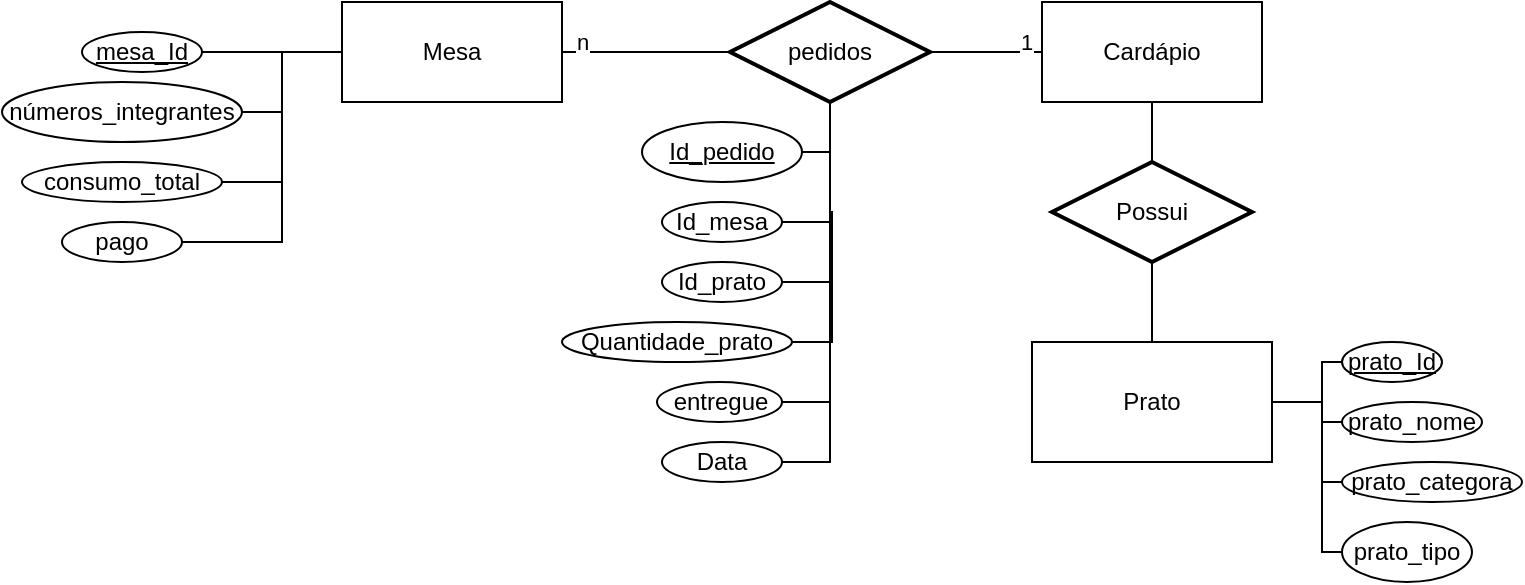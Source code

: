 <mxfile version="21.3.0" type="device">
  <diagram name="Página-1" id="h_PHgGv21Z5UyMHuUWx8">
    <mxGraphModel dx="691" dy="261" grid="1" gridSize="10" guides="1" tooltips="1" connect="1" arrows="1" fold="1" page="1" pageScale="1" pageWidth="827" pageHeight="1169" math="0" shadow="0">
      <root>
        <mxCell id="0" />
        <mxCell id="1" parent="0" />
        <mxCell id="102qRQHP1nMOurah4v3T-1" value="&lt;div&gt;Cardápio&lt;/div&gt;" style="html=1;whiteSpace=wrap;" parent="1" vertex="1">
          <mxGeometry x="530" y="320" width="110" height="50" as="geometry" />
        </mxCell>
        <mxCell id="102qRQHP1nMOurah4v3T-2" value="&lt;div&gt;Mesa&lt;/div&gt;" style="html=1;whiteSpace=wrap;" parent="1" vertex="1">
          <mxGeometry x="180" y="320" width="110" height="50" as="geometry" />
        </mxCell>
        <mxCell id="102qRQHP1nMOurah4v3T-16" value="1" style="edgeStyle=orthogonalEdgeStyle;rounded=0;orthogonalLoop=1;jettySize=auto;html=1;endArrow=none;endFill=0;" parent="1" source="102qRQHP1nMOurah4v3T-14" target="102qRQHP1nMOurah4v3T-1" edge="1">
          <mxGeometry x="0.697" y="5" relative="1" as="geometry">
            <mxPoint as="offset" />
          </mxGeometry>
        </mxCell>
        <mxCell id="102qRQHP1nMOurah4v3T-17" value="n" style="edgeStyle=orthogonalEdgeStyle;rounded=0;orthogonalLoop=1;jettySize=auto;html=1;endArrow=none;endFill=0;" parent="1" source="102qRQHP1nMOurah4v3T-14" target="102qRQHP1nMOurah4v3T-2" edge="1">
          <mxGeometry x="0.762" y="-5" relative="1" as="geometry">
            <mxPoint as="offset" />
          </mxGeometry>
        </mxCell>
        <mxCell id="102qRQHP1nMOurah4v3T-14" value="&lt;div&gt;pedidos&lt;/div&gt;" style="strokeWidth=2;html=1;shape=mxgraph.flowchart.decision;whiteSpace=wrap;" parent="1" vertex="1">
          <mxGeometry x="374" y="320" width="100" height="50" as="geometry" />
        </mxCell>
        <mxCell id="102qRQHP1nMOurah4v3T-19" value="" style="edgeStyle=orthogonalEdgeStyle;rounded=0;orthogonalLoop=1;jettySize=auto;html=1;endArrow=none;endFill=0;" parent="1" source="102qRQHP1nMOurah4v3T-18" target="102qRQHP1nMOurah4v3T-2" edge="1">
          <mxGeometry relative="1" as="geometry" />
        </mxCell>
        <mxCell id="102qRQHP1nMOurah4v3T-18" value="&lt;u&gt;mesa_Id&lt;/u&gt;" style="ellipse;whiteSpace=wrap;html=1;" parent="1" vertex="1">
          <mxGeometry x="50" y="335" width="60" height="20" as="geometry" />
        </mxCell>
        <mxCell id="102qRQHP1nMOurah4v3T-21" value="" style="edgeStyle=orthogonalEdgeStyle;rounded=0;orthogonalLoop=1;jettySize=auto;html=1;endArrow=none;endFill=0;" parent="1" source="102qRQHP1nMOurah4v3T-20" target="102qRQHP1nMOurah4v3T-2" edge="1">
          <mxGeometry relative="1" as="geometry">
            <Array as="points">
              <mxPoint x="150" y="375" />
              <mxPoint x="150" y="345" />
            </Array>
          </mxGeometry>
        </mxCell>
        <mxCell id="102qRQHP1nMOurah4v3T-20" value="números_integrantes" style="ellipse;whiteSpace=wrap;html=1;" parent="1" vertex="1">
          <mxGeometry x="10" y="360" width="120" height="30" as="geometry" />
        </mxCell>
        <mxCell id="102qRQHP1nMOurah4v3T-23" style="edgeStyle=orthogonalEdgeStyle;rounded=0;orthogonalLoop=1;jettySize=auto;html=1;exitX=1;exitY=0.5;exitDx=0;exitDy=0;entryX=0;entryY=0.5;entryDx=0;entryDy=0;endArrow=none;endFill=0;" parent="1" source="102qRQHP1nMOurah4v3T-22" target="102qRQHP1nMOurah4v3T-2" edge="1">
          <mxGeometry relative="1" as="geometry">
            <Array as="points">
              <mxPoint x="150" y="410" />
              <mxPoint x="150" y="345" />
            </Array>
          </mxGeometry>
        </mxCell>
        <mxCell id="102qRQHP1nMOurah4v3T-22" value="consumo_total" style="ellipse;whiteSpace=wrap;html=1;" parent="1" vertex="1">
          <mxGeometry x="20" y="400" width="100" height="20" as="geometry" />
        </mxCell>
        <mxCell id="102qRQHP1nMOurah4v3T-25" style="edgeStyle=orthogonalEdgeStyle;rounded=0;orthogonalLoop=1;jettySize=auto;html=1;exitX=1;exitY=0.5;exitDx=0;exitDy=0;entryX=0;entryY=0.5;entryDx=0;entryDy=0;endArrow=none;endFill=0;" parent="1" source="102qRQHP1nMOurah4v3T-24" target="102qRQHP1nMOurah4v3T-2" edge="1">
          <mxGeometry relative="1" as="geometry">
            <Array as="points">
              <mxPoint x="150" y="440" />
              <mxPoint x="150" y="345" />
            </Array>
          </mxGeometry>
        </mxCell>
        <mxCell id="102qRQHP1nMOurah4v3T-24" value="pago" style="ellipse;whiteSpace=wrap;html=1;" parent="1" vertex="1">
          <mxGeometry x="40" y="430" width="60" height="20" as="geometry" />
        </mxCell>
        <mxCell id="102qRQHP1nMOurah4v3T-29" style="edgeStyle=orthogonalEdgeStyle;rounded=0;orthogonalLoop=1;jettySize=auto;html=1;exitX=1;exitY=0.5;exitDx=0;exitDy=0;entryX=0.5;entryY=1;entryDx=0;entryDy=0;entryPerimeter=0;endArrow=none;endFill=0;" parent="1" source="102qRQHP1nMOurah4v3T-28" target="102qRQHP1nMOurah4v3T-14" edge="1">
          <mxGeometry relative="1" as="geometry" />
        </mxCell>
        <mxCell id="102qRQHP1nMOurah4v3T-28" value="Id_mesa" style="ellipse;whiteSpace=wrap;html=1;" parent="1" vertex="1">
          <mxGeometry x="340" y="420" width="60" height="20" as="geometry" />
        </mxCell>
        <mxCell id="102qRQHP1nMOurah4v3T-31" style="edgeStyle=orthogonalEdgeStyle;rounded=0;orthogonalLoop=1;jettySize=auto;html=1;exitX=1;exitY=0.5;exitDx=0;exitDy=0;entryX=0.5;entryY=1;entryDx=0;entryDy=0;entryPerimeter=0;endArrow=none;endFill=0;" parent="1" source="102qRQHP1nMOurah4v3T-30" target="102qRQHP1nMOurah4v3T-14" edge="1">
          <mxGeometry relative="1" as="geometry" />
        </mxCell>
        <mxCell id="102qRQHP1nMOurah4v3T-30" value="Id_prato" style="ellipse;whiteSpace=wrap;html=1;" parent="1" vertex="1">
          <mxGeometry x="340" y="450" width="60" height="20" as="geometry" />
        </mxCell>
        <mxCell id="102qRQHP1nMOurah4v3T-33" style="edgeStyle=orthogonalEdgeStyle;rounded=0;orthogonalLoop=1;jettySize=auto;html=1;exitX=1;exitY=0.5;exitDx=0;exitDy=0;entryX=0.5;entryY=1;entryDx=0;entryDy=0;entryPerimeter=0;endArrow=none;endFill=0;" parent="1" source="102qRQHP1nMOurah4v3T-32" target="102qRQHP1nMOurah4v3T-14" edge="1">
          <mxGeometry relative="1" as="geometry" />
        </mxCell>
        <mxCell id="102qRQHP1nMOurah4v3T-32" value="Quantidade_prato" style="ellipse;whiteSpace=wrap;html=1;" parent="1" vertex="1">
          <mxGeometry x="290" y="480" width="115" height="20" as="geometry" />
        </mxCell>
        <mxCell id="102qRQHP1nMOurah4v3T-35" style="edgeStyle=orthogonalEdgeStyle;rounded=0;orthogonalLoop=1;jettySize=auto;html=1;exitX=1;exitY=0.5;exitDx=0;exitDy=0;endArrow=none;endFill=0;" parent="1" source="102qRQHP1nMOurah4v3T-34" target="102qRQHP1nMOurah4v3T-14" edge="1">
          <mxGeometry relative="1" as="geometry" />
        </mxCell>
        <mxCell id="102qRQHP1nMOurah4v3T-34" value="entregue" style="ellipse;whiteSpace=wrap;html=1;" parent="1" vertex="1">
          <mxGeometry x="337.5" y="510" width="62.5" height="20" as="geometry" />
        </mxCell>
        <mxCell id="iIE0FXNNd4-0HzEqBqoK-7" value="" style="edgeStyle=orthogonalEdgeStyle;rounded=0;orthogonalLoop=1;jettySize=auto;html=1;endArrow=none;endFill=0;" edge="1" parent="1" source="102qRQHP1nMOurah4v3T-36" target="iIE0FXNNd4-0HzEqBqoK-3">
          <mxGeometry relative="1" as="geometry">
            <Array as="points">
              <mxPoint x="670" y="500" />
              <mxPoint x="670" y="520" />
            </Array>
          </mxGeometry>
        </mxCell>
        <mxCell id="102qRQHP1nMOurah4v3T-36" value="&lt;u&gt;prato_Id&lt;/u&gt;" style="ellipse;whiteSpace=wrap;html=1;" parent="1" vertex="1">
          <mxGeometry x="680" y="490" width="50" height="20" as="geometry" />
        </mxCell>
        <mxCell id="iIE0FXNNd4-0HzEqBqoK-8" value="" style="edgeStyle=orthogonalEdgeStyle;rounded=0;orthogonalLoop=1;jettySize=auto;html=1;endArrow=none;endFill=0;" edge="1" parent="1" source="102qRQHP1nMOurah4v3T-38" target="iIE0FXNNd4-0HzEqBqoK-3">
          <mxGeometry relative="1" as="geometry">
            <Array as="points">
              <mxPoint x="670" y="530" />
              <mxPoint x="670" y="520" />
            </Array>
          </mxGeometry>
        </mxCell>
        <mxCell id="102qRQHP1nMOurah4v3T-38" value="prato_nome" style="ellipse;whiteSpace=wrap;html=1;" parent="1" vertex="1">
          <mxGeometry x="680" y="520" width="70" height="20" as="geometry" />
        </mxCell>
        <mxCell id="iIE0FXNNd4-0HzEqBqoK-9" value="" style="edgeStyle=orthogonalEdgeStyle;rounded=0;orthogonalLoop=1;jettySize=auto;html=1;endArrow=none;endFill=0;" edge="1" parent="1" source="102qRQHP1nMOurah4v3T-40" target="iIE0FXNNd4-0HzEqBqoK-3">
          <mxGeometry relative="1" as="geometry">
            <Array as="points">
              <mxPoint x="670" y="520" />
            </Array>
          </mxGeometry>
        </mxCell>
        <mxCell id="102qRQHP1nMOurah4v3T-40" value="prato_categora" style="ellipse;whiteSpace=wrap;html=1;" parent="1" vertex="1">
          <mxGeometry x="680" y="550" width="90" height="20" as="geometry" />
        </mxCell>
        <mxCell id="iIE0FXNNd4-0HzEqBqoK-10" style="edgeStyle=orthogonalEdgeStyle;rounded=0;orthogonalLoop=1;jettySize=auto;html=1;exitX=0;exitY=0.5;exitDx=0;exitDy=0;entryX=1;entryY=0.5;entryDx=0;entryDy=0;endArrow=none;endFill=0;" edge="1" parent="1" source="102qRQHP1nMOurah4v3T-42" target="iIE0FXNNd4-0HzEqBqoK-3">
          <mxGeometry relative="1" as="geometry">
            <Array as="points">
              <mxPoint x="670" y="595" />
              <mxPoint x="670" y="520" />
            </Array>
          </mxGeometry>
        </mxCell>
        <mxCell id="102qRQHP1nMOurah4v3T-42" value="prato_tipo" style="ellipse;whiteSpace=wrap;html=1;" parent="1" vertex="1">
          <mxGeometry x="680" y="580" width="65" height="30" as="geometry" />
        </mxCell>
        <mxCell id="102qRQHP1nMOurah4v3T-45" value="" style="edgeStyle=orthogonalEdgeStyle;rounded=0;orthogonalLoop=1;jettySize=auto;html=1;endArrow=none;endFill=0;" parent="1" source="102qRQHP1nMOurah4v3T-44" target="102qRQHP1nMOurah4v3T-14" edge="1">
          <mxGeometry relative="1" as="geometry">
            <Array as="points">
              <mxPoint x="424" y="395" />
            </Array>
          </mxGeometry>
        </mxCell>
        <mxCell id="102qRQHP1nMOurah4v3T-44" value="&lt;u&gt;Id_pedido&lt;/u&gt;" style="ellipse;whiteSpace=wrap;html=1;" parent="1" vertex="1">
          <mxGeometry x="330" y="380" width="80" height="30" as="geometry" />
        </mxCell>
        <mxCell id="102qRQHP1nMOurah4v3T-47" style="edgeStyle=orthogonalEdgeStyle;rounded=0;orthogonalLoop=1;jettySize=auto;html=1;exitX=1;exitY=0.5;exitDx=0;exitDy=0;endArrow=none;endFill=0;" parent="1" source="102qRQHP1nMOurah4v3T-46" target="102qRQHP1nMOurah4v3T-14" edge="1">
          <mxGeometry relative="1" as="geometry" />
        </mxCell>
        <mxCell id="102qRQHP1nMOurah4v3T-46" value="Data" style="ellipse;whiteSpace=wrap;html=1;" parent="1" vertex="1">
          <mxGeometry x="340" y="540" width="60" height="20" as="geometry" />
        </mxCell>
        <mxCell id="iIE0FXNNd4-0HzEqBqoK-5" value="" style="edgeStyle=orthogonalEdgeStyle;rounded=0;orthogonalLoop=1;jettySize=auto;html=1;endArrow=none;endFill=0;" edge="1" parent="1" source="iIE0FXNNd4-0HzEqBqoK-2" target="102qRQHP1nMOurah4v3T-1">
          <mxGeometry relative="1" as="geometry" />
        </mxCell>
        <mxCell id="iIE0FXNNd4-0HzEqBqoK-2" value="Possui" style="strokeWidth=2;html=1;shape=mxgraph.flowchart.decision;whiteSpace=wrap;" vertex="1" parent="1">
          <mxGeometry x="535" y="400" width="100" height="50" as="geometry" />
        </mxCell>
        <mxCell id="iIE0FXNNd4-0HzEqBqoK-6" value="" style="edgeStyle=orthogonalEdgeStyle;rounded=0;orthogonalLoop=1;jettySize=auto;html=1;endArrow=none;endFill=0;" edge="1" parent="1" source="iIE0FXNNd4-0HzEqBqoK-3" target="iIE0FXNNd4-0HzEqBqoK-2">
          <mxGeometry relative="1" as="geometry" />
        </mxCell>
        <mxCell id="iIE0FXNNd4-0HzEqBqoK-3" value="Prato" style="rounded=0;whiteSpace=wrap;html=1;" vertex="1" parent="1">
          <mxGeometry x="525" y="490" width="120" height="60" as="geometry" />
        </mxCell>
      </root>
    </mxGraphModel>
  </diagram>
</mxfile>
